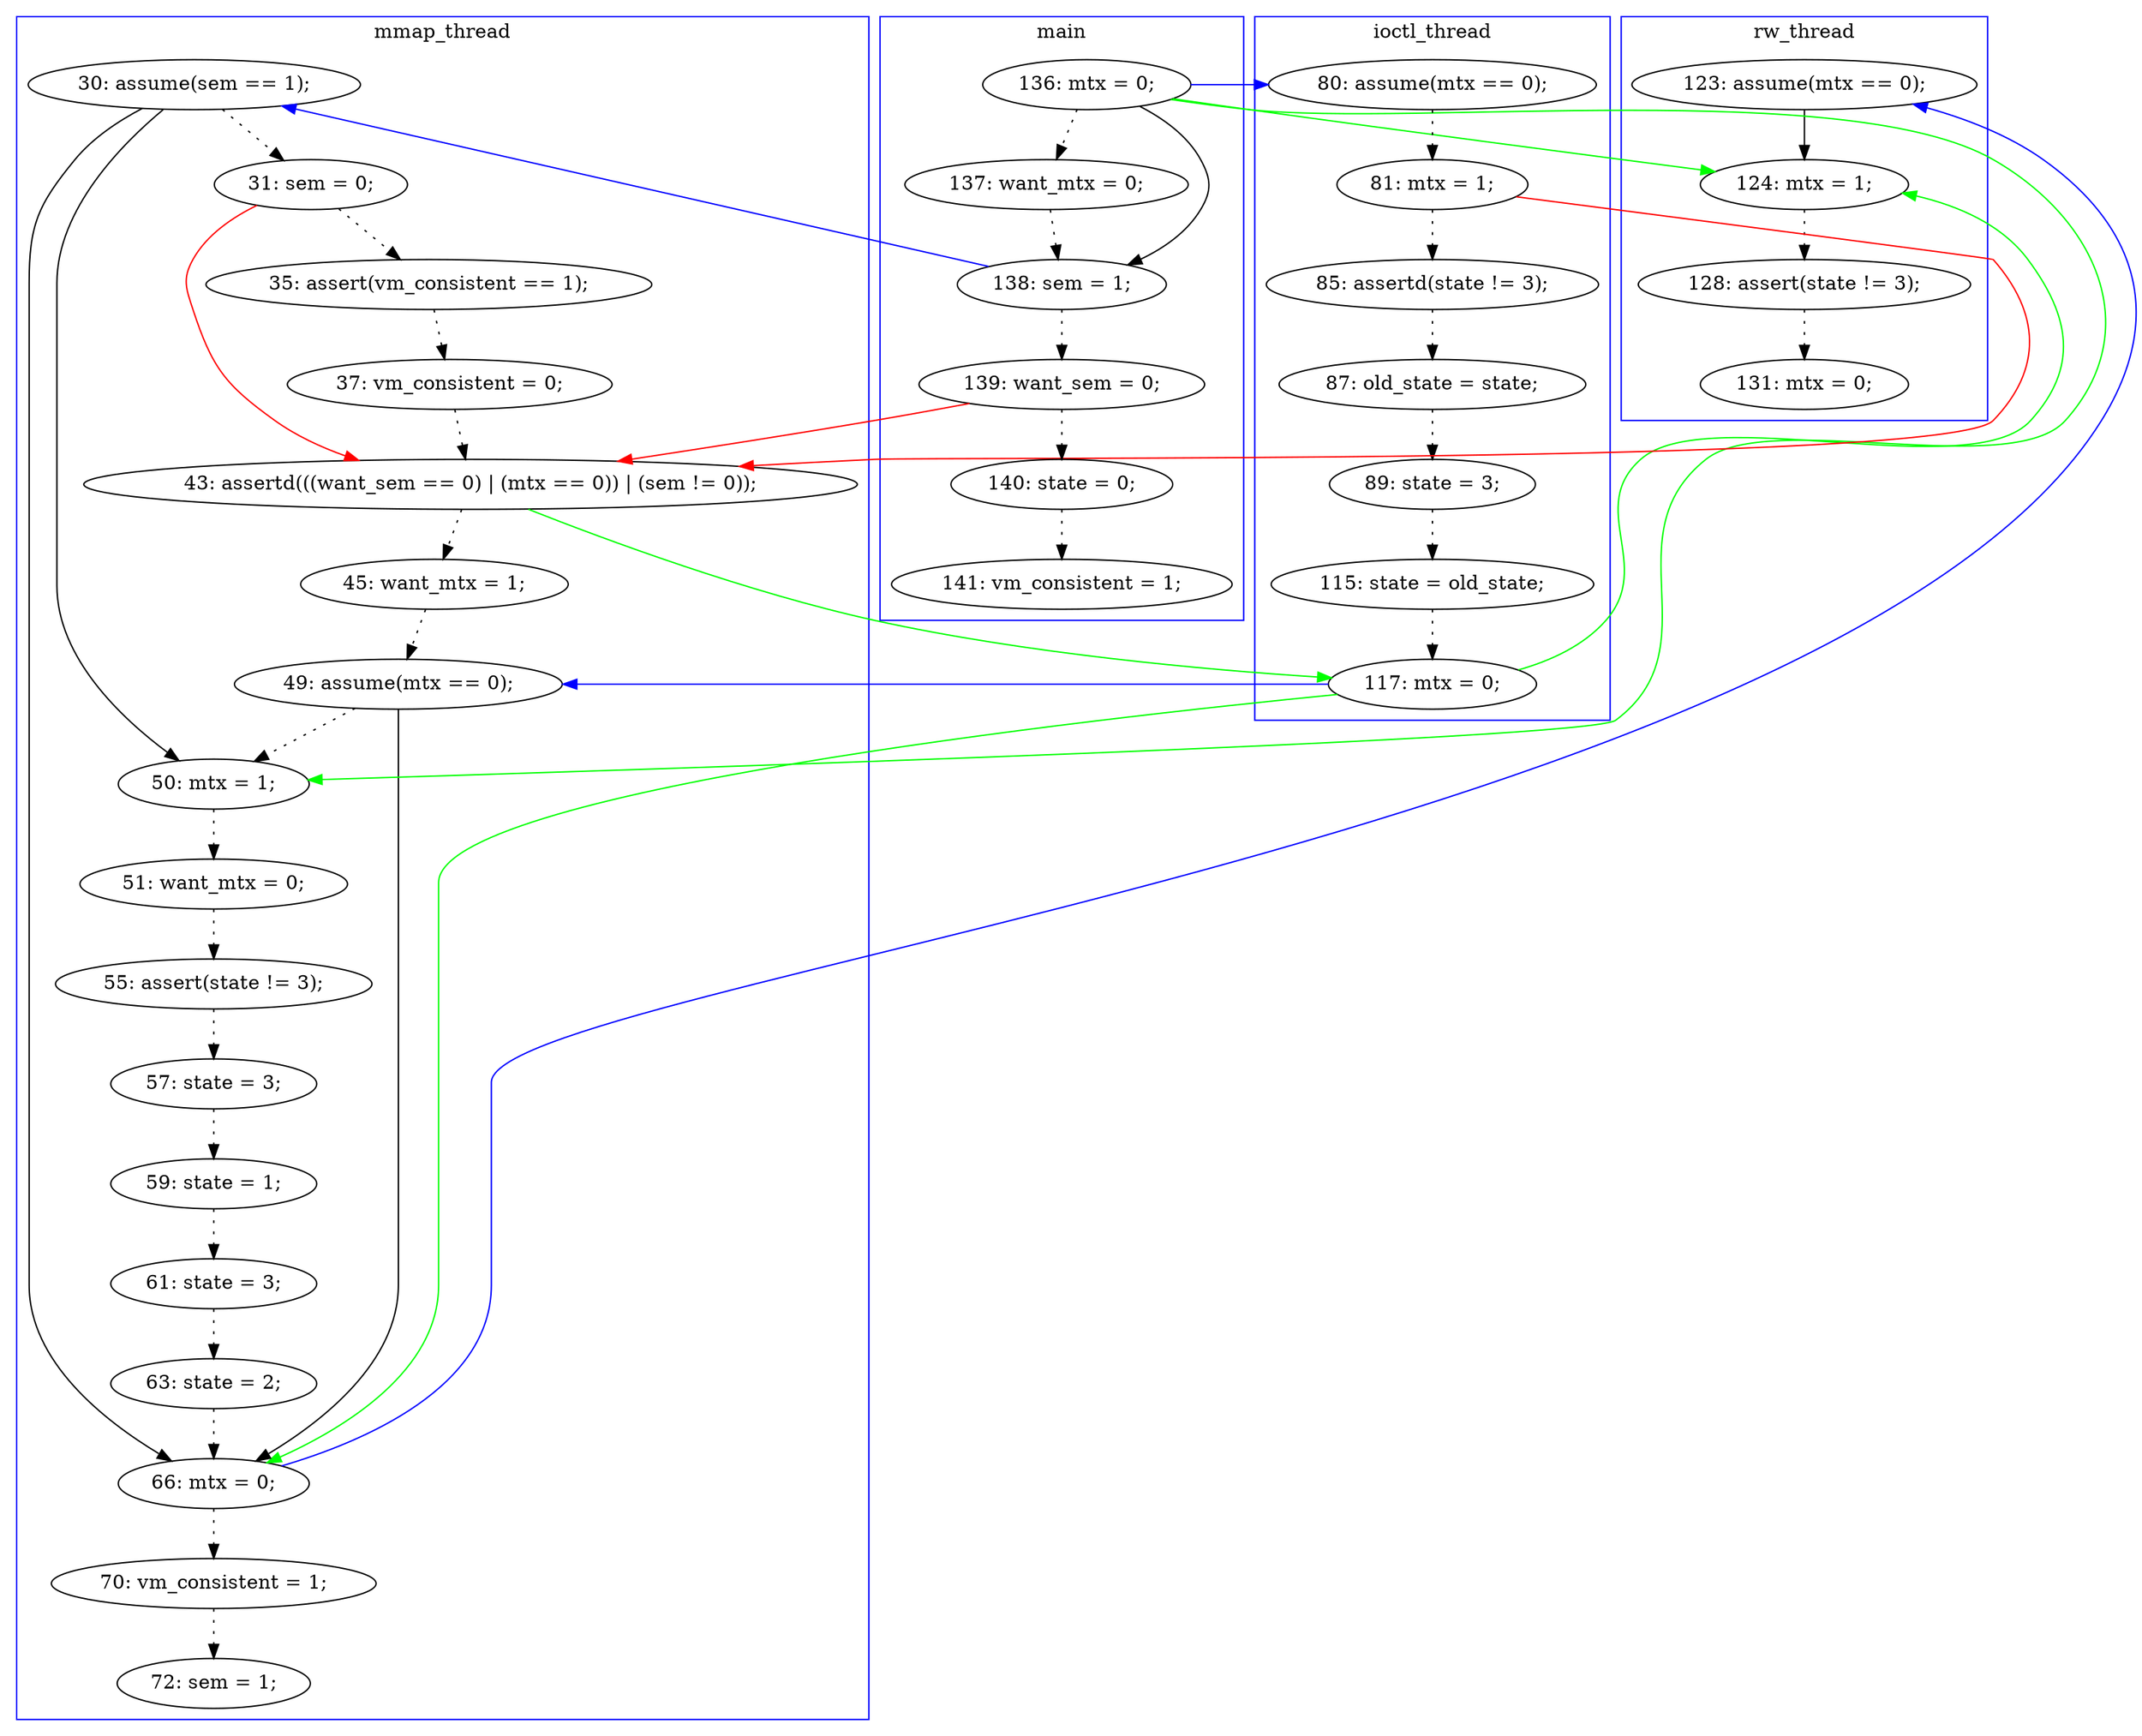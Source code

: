 digraph ProofObject {
	26 -> 27 [color = Blue, constraint = false]
	37 -> 41 [color = Blue, constraint = false]
	37 -> 39 [style = dotted, color = black]
	26 -> 42 [color = Green, constraint = false]
	20 -> 24 [style = dotted, color = black]
	22 -> 23 [style = dotted, color = black]
	15 -> 28 [color = Black]
	14 -> 17 [style = dotted, color = black]
	24 -> 26 [style = dotted, color = black]
	15 -> 16 [style = dotted, color = black]
	2 -> 28 [color = Green, constraint = false]
	11 -> 12 [style = dotted, color = black]
	17 -> 20 [style = dotted, color = black]
	28 -> 29 [style = dotted, color = black]
	5 -> 23 [color = Red, constraint = false]
	2 -> 3 [style = dotted, color = black]
	35 -> 36 [style = dotted, color = black]
	41 -> 42 [color = Black]
	42 -> 47 [style = dotted, color = black]
	23 -> 25 [style = dotted, color = black]
	34 -> 35 [style = dotted, color = black]
	6 -> 7 [style = dotted, color = black]
	16 -> 19 [style = dotted, color = black]
	36 -> 37 [style = dotted, color = black]
	19 -> 22 [style = dotted, color = black]
	25 -> 27 [style = dotted, color = black]
	26 -> 37 [color = Green, constraint = false]
	5 -> 6 [style = dotted, color = black]
	39 -> 40 [style = dotted, color = black]
	16 -> 23 [color = Red, constraint = false]
	31 -> 33 [style = dotted, color = black]
	47 -> 49 [style = dotted, color = black]
	12 -> 23 [color = Red, constraint = false]
	27 -> 28 [style = dotted, color = black]
	2 -> 42 [color = Green, constraint = false]
	23 -> 26 [color = Green, constraint = false]
	2 -> 4 [color = Black]
	15 -> 37 [color = Black]
	27 -> 37 [color = Black]
	4 -> 15 [color = Blue, constraint = false]
	2 -> 11 [color = Blue, constraint = false]
	4 -> 5 [style = dotted, color = black]
	33 -> 34 [style = dotted, color = black]
	3 -> 4 [style = dotted, color = black]
	12 -> 14 [style = dotted, color = black]
	29 -> 31 [style = dotted, color = black]
	subgraph cluster0 {
		label = main
		color = blue
		3  [label = "137: want_mtx = 0;"]
		5  [label = "139: want_sem = 0;"]
		7  [label = "141: vm_consistent = 1;"]
		2  [label = "136: mtx = 0;"]
		4  [label = "138: sem = 1;"]
		6  [label = "140: state = 0;"]
	}
	subgraph cluster3 {
		label = rw_thread
		color = blue
		49  [label = "131: mtx = 0;"]
		41  [label = "123: assume(mtx == 0);"]
		47  [label = "128: assert(state != 3);"]
		42  [label = "124: mtx = 1;"]
	}
	subgraph cluster2 {
		label = ioctl_thread
		color = blue
		26  [label = "117: mtx = 0;"]
		11  [label = "80: assume(mtx == 0);"]
		17  [label = "87: old_state = state;"]
		20  [label = "89: state = 3;"]
		12  [label = "81: mtx = 1;"]
		14  [label = "85: assertd(state != 3);"]
		24  [label = "115: state = old_state;"]
	}
	subgraph cluster1 {
		label = mmap_thread
		color = blue
		16  [label = "31: sem = 0;"]
		31  [label = "55: assert(state != 3);"]
		37  [label = "66: mtx = 0;"]
		15  [label = "30: assume(sem == 1);"]
		36  [label = "63: state = 2;"]
		33  [label = "57: state = 3;"]
		25  [label = "45: want_mtx = 1;"]
		23  [label = "43: assertd(((want_sem == 0) | (mtx == 0)) | (sem != 0));"]
		40  [label = "72: sem = 1;"]
		27  [label = "49: assume(mtx == 0);"]
		22  [label = "37: vm_consistent = 0;"]
		19  [label = "35: assert(vm_consistent == 1);"]
		29  [label = "51: want_mtx = 0;"]
		34  [label = "59: state = 1;"]
		28  [label = "50: mtx = 1;"]
		39  [label = "70: vm_consistent = 1;"]
		35  [label = "61: state = 3;"]
	}
}